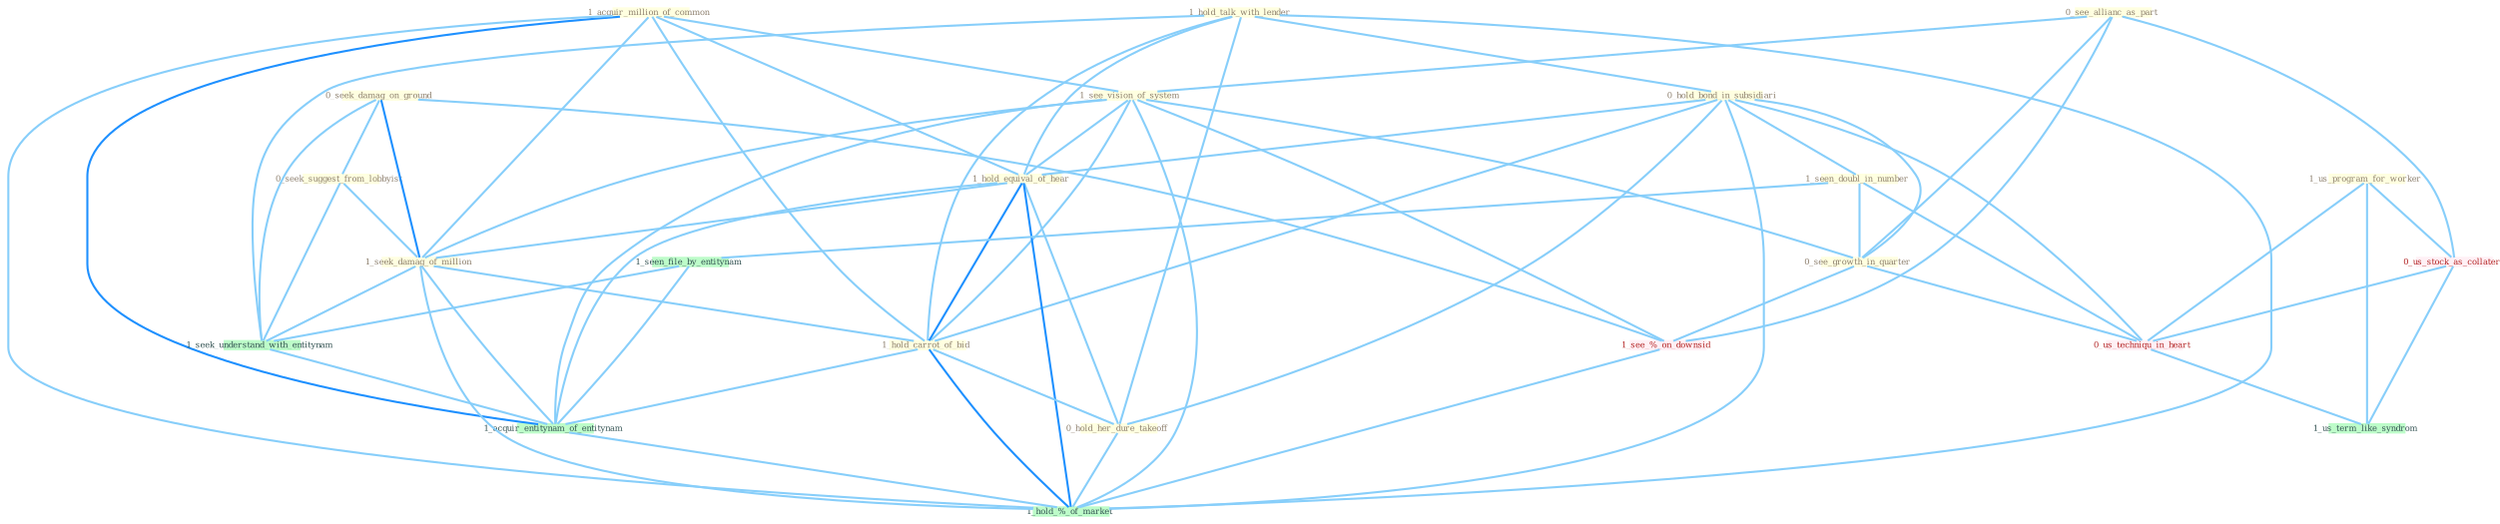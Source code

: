 Graph G{ 
    node
    [shape=polygon,style=filled,width=.5,height=.06,color="#BDFCC9",fixedsize=true,fontsize=4,
    fontcolor="#2f4f4f"];
    {node
    [color="#ffffe0", fontcolor="#8b7d6b"] "1_acquir_million_of_common " "1_hold_talk_with_lender " "0_see_allianc_as_part " "0_seek_damag_on_ground " "0_hold_bond_in_subsidiari " "1_see_vision_of_system " "1_hold_equival_of_hear " "1_seen_doubl_in_number " "0_seek_suggest_from_lobbyist " "1_seek_damag_of_million " "1_hold_carrot_of_bid " "1_us_program_for_worker " "0_hold_her_dure_takeoff " "0_see_growth_in_quarter "}
{node [color="#fff0f5", fontcolor="#b22222"] "0_us_stock_as_collater " "0_us_techniqu_in_heart " "1_see_%_on_downsid "}
edge [color="#B0E2FF"];

	"1_acquir_million_of_common " -- "1_see_vision_of_system " [w="1", color="#87cefa" ];
	"1_acquir_million_of_common " -- "1_hold_equival_of_hear " [w="1", color="#87cefa" ];
	"1_acquir_million_of_common " -- "1_seek_damag_of_million " [w="1", color="#87cefa" ];
	"1_acquir_million_of_common " -- "1_hold_carrot_of_bid " [w="1", color="#87cefa" ];
	"1_acquir_million_of_common " -- "1_acquir_entitynam_of_entitynam " [w="2", color="#1e90ff" , len=0.8];
	"1_acquir_million_of_common " -- "1_hold_%_of_market " [w="1", color="#87cefa" ];
	"1_hold_talk_with_lender " -- "0_hold_bond_in_subsidiari " [w="1", color="#87cefa" ];
	"1_hold_talk_with_lender " -- "1_hold_equival_of_hear " [w="1", color="#87cefa" ];
	"1_hold_talk_with_lender " -- "1_hold_carrot_of_bid " [w="1", color="#87cefa" ];
	"1_hold_talk_with_lender " -- "0_hold_her_dure_takeoff " [w="1", color="#87cefa" ];
	"1_hold_talk_with_lender " -- "1_seek_understand_with_entitynam " [w="1", color="#87cefa" ];
	"1_hold_talk_with_lender " -- "1_hold_%_of_market " [w="1", color="#87cefa" ];
	"0_see_allianc_as_part " -- "1_see_vision_of_system " [w="1", color="#87cefa" ];
	"0_see_allianc_as_part " -- "0_see_growth_in_quarter " [w="1", color="#87cefa" ];
	"0_see_allianc_as_part " -- "0_us_stock_as_collater " [w="1", color="#87cefa" ];
	"0_see_allianc_as_part " -- "1_see_%_on_downsid " [w="1", color="#87cefa" ];
	"0_seek_damag_on_ground " -- "0_seek_suggest_from_lobbyist " [w="1", color="#87cefa" ];
	"0_seek_damag_on_ground " -- "1_seek_damag_of_million " [w="2", color="#1e90ff" , len=0.8];
	"0_seek_damag_on_ground " -- "1_seek_understand_with_entitynam " [w="1", color="#87cefa" ];
	"0_seek_damag_on_ground " -- "1_see_%_on_downsid " [w="1", color="#87cefa" ];
	"0_hold_bond_in_subsidiari " -- "1_hold_equival_of_hear " [w="1", color="#87cefa" ];
	"0_hold_bond_in_subsidiari " -- "1_seen_doubl_in_number " [w="1", color="#87cefa" ];
	"0_hold_bond_in_subsidiari " -- "1_hold_carrot_of_bid " [w="1", color="#87cefa" ];
	"0_hold_bond_in_subsidiari " -- "0_hold_her_dure_takeoff " [w="1", color="#87cefa" ];
	"0_hold_bond_in_subsidiari " -- "0_see_growth_in_quarter " [w="1", color="#87cefa" ];
	"0_hold_bond_in_subsidiari " -- "0_us_techniqu_in_heart " [w="1", color="#87cefa" ];
	"0_hold_bond_in_subsidiari " -- "1_hold_%_of_market " [w="1", color="#87cefa" ];
	"1_see_vision_of_system " -- "1_hold_equival_of_hear " [w="1", color="#87cefa" ];
	"1_see_vision_of_system " -- "1_seek_damag_of_million " [w="1", color="#87cefa" ];
	"1_see_vision_of_system " -- "1_hold_carrot_of_bid " [w="1", color="#87cefa" ];
	"1_see_vision_of_system " -- "0_see_growth_in_quarter " [w="1", color="#87cefa" ];
	"1_see_vision_of_system " -- "1_acquir_entitynam_of_entitynam " [w="1", color="#87cefa" ];
	"1_see_vision_of_system " -- "1_see_%_on_downsid " [w="1", color="#87cefa" ];
	"1_see_vision_of_system " -- "1_hold_%_of_market " [w="1", color="#87cefa" ];
	"1_hold_equival_of_hear " -- "1_seek_damag_of_million " [w="1", color="#87cefa" ];
	"1_hold_equival_of_hear " -- "1_hold_carrot_of_bid " [w="2", color="#1e90ff" , len=0.8];
	"1_hold_equival_of_hear " -- "0_hold_her_dure_takeoff " [w="1", color="#87cefa" ];
	"1_hold_equival_of_hear " -- "1_acquir_entitynam_of_entitynam " [w="1", color="#87cefa" ];
	"1_hold_equival_of_hear " -- "1_hold_%_of_market " [w="2", color="#1e90ff" , len=0.8];
	"1_seen_doubl_in_number " -- "0_see_growth_in_quarter " [w="1", color="#87cefa" ];
	"1_seen_doubl_in_number " -- "1_seen_file_by_entitynam " [w="1", color="#87cefa" ];
	"1_seen_doubl_in_number " -- "0_us_techniqu_in_heart " [w="1", color="#87cefa" ];
	"0_seek_suggest_from_lobbyist " -- "1_seek_damag_of_million " [w="1", color="#87cefa" ];
	"0_seek_suggest_from_lobbyist " -- "1_seek_understand_with_entitynam " [w="1", color="#87cefa" ];
	"1_seek_damag_of_million " -- "1_hold_carrot_of_bid " [w="1", color="#87cefa" ];
	"1_seek_damag_of_million " -- "1_seek_understand_with_entitynam " [w="1", color="#87cefa" ];
	"1_seek_damag_of_million " -- "1_acquir_entitynam_of_entitynam " [w="1", color="#87cefa" ];
	"1_seek_damag_of_million " -- "1_hold_%_of_market " [w="1", color="#87cefa" ];
	"1_hold_carrot_of_bid " -- "0_hold_her_dure_takeoff " [w="1", color="#87cefa" ];
	"1_hold_carrot_of_bid " -- "1_acquir_entitynam_of_entitynam " [w="1", color="#87cefa" ];
	"1_hold_carrot_of_bid " -- "1_hold_%_of_market " [w="2", color="#1e90ff" , len=0.8];
	"1_us_program_for_worker " -- "0_us_stock_as_collater " [w="1", color="#87cefa" ];
	"1_us_program_for_worker " -- "0_us_techniqu_in_heart " [w="1", color="#87cefa" ];
	"1_us_program_for_worker " -- "1_us_term_like_syndrom " [w="1", color="#87cefa" ];
	"0_hold_her_dure_takeoff " -- "1_hold_%_of_market " [w="1", color="#87cefa" ];
	"0_see_growth_in_quarter " -- "0_us_techniqu_in_heart " [w="1", color="#87cefa" ];
	"0_see_growth_in_quarter " -- "1_see_%_on_downsid " [w="1", color="#87cefa" ];
	"1_seen_file_by_entitynam " -- "1_seek_understand_with_entitynam " [w="1", color="#87cefa" ];
	"1_seen_file_by_entitynam " -- "1_acquir_entitynam_of_entitynam " [w="1", color="#87cefa" ];
	"0_us_stock_as_collater " -- "0_us_techniqu_in_heart " [w="1", color="#87cefa" ];
	"0_us_stock_as_collater " -- "1_us_term_like_syndrom " [w="1", color="#87cefa" ];
	"1_seek_understand_with_entitynam " -- "1_acquir_entitynam_of_entitynam " [w="1", color="#87cefa" ];
	"1_acquir_entitynam_of_entitynam " -- "1_hold_%_of_market " [w="1", color="#87cefa" ];
	"0_us_techniqu_in_heart " -- "1_us_term_like_syndrom " [w="1", color="#87cefa" ];
	"1_see_%_on_downsid " -- "1_hold_%_of_market " [w="1", color="#87cefa" ];
}